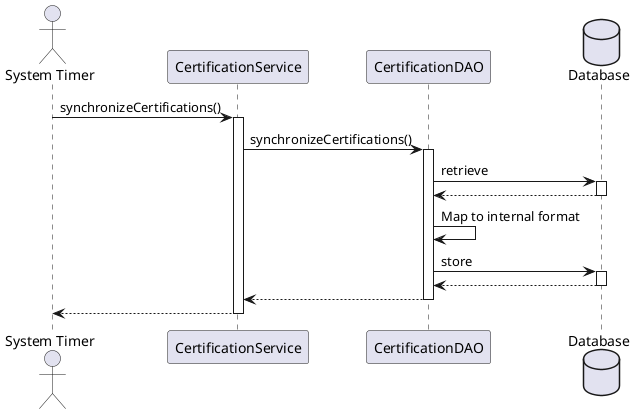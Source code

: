 @startuml

autoactivate on

actor "System Timer" as timer
participant CertificationService
participant CertificationDAO
database Database

timer -> CertificationService : synchronizeCertifications()
CertificationService -> CertificationDAO : synchronizeCertifications()
CertificationDAO -> Database : retrieve
return

autoactivate off
CertificationDAO -> CertificationDAO : Map to internal format
autoactivate on

CertificationDAO -> Database : store
return
return
return

@enduml